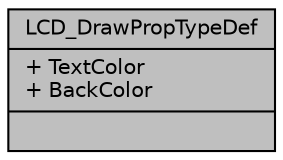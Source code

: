digraph "LCD_DrawPropTypeDef"
{
 // LATEX_PDF_SIZE
  edge [fontname="Helvetica",fontsize="10",labelfontname="Helvetica",labelfontsize="10"];
  node [fontname="Helvetica",fontsize="10",shape=record];
  Node1 [label="{LCD_DrawPropTypeDef\n|+ TextColor\l+ BackColor\l|}",height=0.2,width=0.4,color="black", fillcolor="grey75", style="filled", fontcolor="black",tooltip=" "];
}
